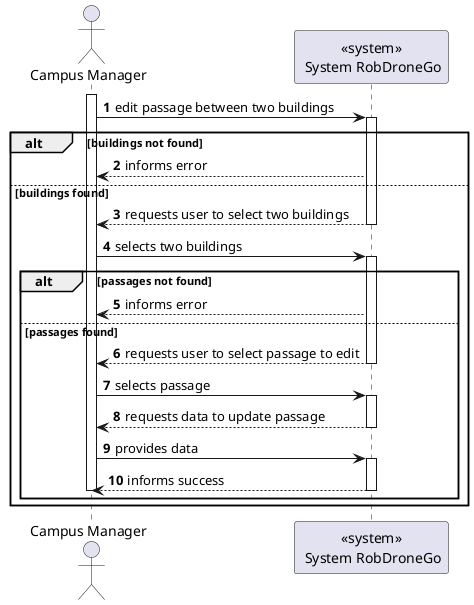 @startuml
autonumber

actor "Campus Manager" as usr

participant "<<system>>\n System RobDroneGo" as sys

activate usr
    usr -> sys : edit passage between two buildings
    activate sys
alt buildings not found
        sys --> usr : informs error
else buildings found
        sys --> usr : requests user to select two buildings
    deactivate sys

    usr -> sys : selects two buildings
    activate sys
alt passages not found 
        sys --> usr : informs error
else passages found
        sys --> usr : requests user to select passage to edit
    deactivate sys

    usr -> sys : selects passage
    activate sys
        sys --> usr : requests data to update passage
    deactivate sys

    usr -> sys : provides data
    activate sys
        sys --> usr : informs success
    deactivate sys
deactivate usr
end
end

@enduml

